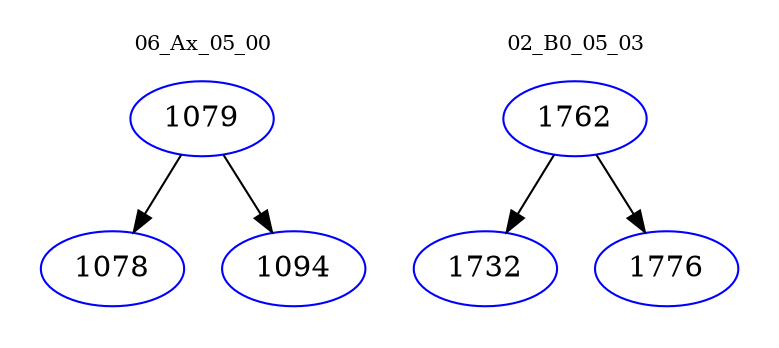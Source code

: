 digraph{
subgraph cluster_0 {
color = white
label = "06_Ax_05_00";
fontsize=10;
T0_1079 [label="1079", color="blue"]
T0_1079 -> T0_1078 [color="black"]
T0_1078 [label="1078", color="blue"]
T0_1079 -> T0_1094 [color="black"]
T0_1094 [label="1094", color="blue"]
}
subgraph cluster_1 {
color = white
label = "02_B0_05_03";
fontsize=10;
T1_1762 [label="1762", color="blue"]
T1_1762 -> T1_1732 [color="black"]
T1_1732 [label="1732", color="blue"]
T1_1762 -> T1_1776 [color="black"]
T1_1776 [label="1776", color="blue"]
}
}
